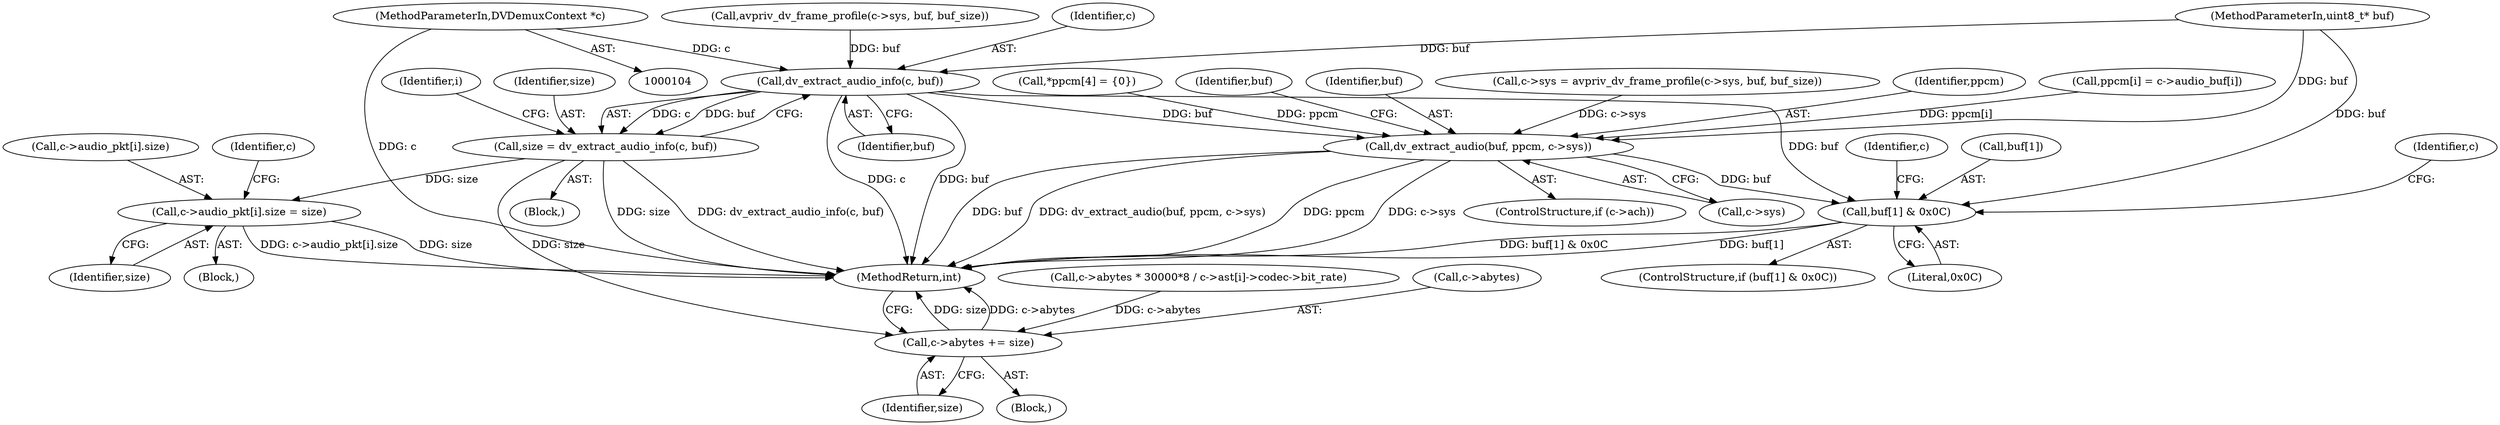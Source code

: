 digraph "0_libav_5a396bb3a66a61a68b80f2369d0249729bf85e04@pointer" {
"1000105" [label="(MethodParameterIn,DVDemuxContext *c)"];
"1000145" [label="(Call,dv_extract_audio_info(c, buf))"];
"1000143" [label="(Call,size = dv_extract_audio_info(c, buf))"];
"1000160" [label="(Call,c->audio_pkt[i].size = size)"];
"1000256" [label="(Call,c->abytes += size)"];
"1000207" [label="(Call,dv_extract_audio(buf, ppcm, c->sys))"];
"1000214" [label="(Call,buf[1] & 0x0C)"];
"1000214" [label="(Call,buf[1] & 0x0C)"];
"1000218" [label="(Literal,0x0C)"];
"1000213" [label="(ControlStructure,if (buf[1] & 0x0C))"];
"1000161" [label="(Call,c->audio_pkt[i].size)"];
"1000113" [label="(Call,*ppcm[4] = {0})"];
"1000243" [label="(Identifier,c)"];
"1000207" [label="(Call,dv_extract_audio(buf, ppcm, c->sys))"];
"1000216" [label="(Identifier,buf)"];
"1000160" [label="(Call,c->audio_pkt[i].size = size)"];
"1000208" [label="(Identifier,buf)"];
"1000159" [label="(Block,)"];
"1000203" [label="(ControlStructure,if (c->ach))"];
"1000105" [label="(MethodParameterIn,DVDemuxContext *c)"];
"1000224" [label="(Identifier,c)"];
"1000143" [label="(Call,size = dv_extract_audio_info(c, buf))"];
"1000210" [label="(Call,c->sys)"];
"1000256" [label="(Call,c->abytes += size)"];
"1000122" [label="(Call,c->sys = avpriv_dv_frame_profile(c->sys, buf, buf_size))"];
"1000144" [label="(Identifier,size)"];
"1000173" [label="(Identifier,c)"];
"1000126" [label="(Call,avpriv_dv_frame_profile(c->sys, buf, buf_size))"];
"1000260" [label="(Identifier,size)"];
"1000147" [label="(Identifier,buf)"];
"1000150" [label="(Identifier,i)"];
"1000215" [label="(Call,buf[1])"];
"1000168" [label="(Identifier,size)"];
"1000209" [label="(Identifier,ppcm)"];
"1000107" [label="(MethodParameterIn,uint8_t* buf)"];
"1000194" [label="(Call,ppcm[i] = c->audio_buf[i])"];
"1000109" [label="(Block,)"];
"1000177" [label="(Call,c->abytes * 30000*8 / c->ast[i]->codec->bit_rate)"];
"1000238" [label="(Block,)"];
"1000261" [label="(MethodReturn,int)"];
"1000257" [label="(Call,c->abytes)"];
"1000146" [label="(Identifier,c)"];
"1000145" [label="(Call,dv_extract_audio_info(c, buf))"];
"1000105" -> "1000104"  [label="AST: "];
"1000105" -> "1000261"  [label="DDG: c"];
"1000105" -> "1000145"  [label="DDG: c"];
"1000145" -> "1000143"  [label="AST: "];
"1000145" -> "1000147"  [label="CFG: "];
"1000146" -> "1000145"  [label="AST: "];
"1000147" -> "1000145"  [label="AST: "];
"1000143" -> "1000145"  [label="CFG: "];
"1000145" -> "1000261"  [label="DDG: c"];
"1000145" -> "1000261"  [label="DDG: buf"];
"1000145" -> "1000143"  [label="DDG: c"];
"1000145" -> "1000143"  [label="DDG: buf"];
"1000126" -> "1000145"  [label="DDG: buf"];
"1000107" -> "1000145"  [label="DDG: buf"];
"1000145" -> "1000207"  [label="DDG: buf"];
"1000145" -> "1000214"  [label="DDG: buf"];
"1000143" -> "1000109"  [label="AST: "];
"1000144" -> "1000143"  [label="AST: "];
"1000150" -> "1000143"  [label="CFG: "];
"1000143" -> "1000261"  [label="DDG: size"];
"1000143" -> "1000261"  [label="DDG: dv_extract_audio_info(c, buf)"];
"1000143" -> "1000160"  [label="DDG: size"];
"1000143" -> "1000256"  [label="DDG: size"];
"1000160" -> "1000159"  [label="AST: "];
"1000160" -> "1000168"  [label="CFG: "];
"1000161" -> "1000160"  [label="AST: "];
"1000168" -> "1000160"  [label="AST: "];
"1000173" -> "1000160"  [label="CFG: "];
"1000160" -> "1000261"  [label="DDG: size"];
"1000160" -> "1000261"  [label="DDG: c->audio_pkt[i].size"];
"1000256" -> "1000238"  [label="AST: "];
"1000256" -> "1000260"  [label="CFG: "];
"1000257" -> "1000256"  [label="AST: "];
"1000260" -> "1000256"  [label="AST: "];
"1000261" -> "1000256"  [label="CFG: "];
"1000256" -> "1000261"  [label="DDG: size"];
"1000256" -> "1000261"  [label="DDG: c->abytes"];
"1000177" -> "1000256"  [label="DDG: c->abytes"];
"1000207" -> "1000203"  [label="AST: "];
"1000207" -> "1000210"  [label="CFG: "];
"1000208" -> "1000207"  [label="AST: "];
"1000209" -> "1000207"  [label="AST: "];
"1000210" -> "1000207"  [label="AST: "];
"1000216" -> "1000207"  [label="CFG: "];
"1000207" -> "1000261"  [label="DDG: ppcm"];
"1000207" -> "1000261"  [label="DDG: c->sys"];
"1000207" -> "1000261"  [label="DDG: buf"];
"1000207" -> "1000261"  [label="DDG: dv_extract_audio(buf, ppcm, c->sys)"];
"1000107" -> "1000207"  [label="DDG: buf"];
"1000113" -> "1000207"  [label="DDG: ppcm"];
"1000194" -> "1000207"  [label="DDG: ppcm[i]"];
"1000122" -> "1000207"  [label="DDG: c->sys"];
"1000207" -> "1000214"  [label="DDG: buf"];
"1000214" -> "1000213"  [label="AST: "];
"1000214" -> "1000218"  [label="CFG: "];
"1000215" -> "1000214"  [label="AST: "];
"1000218" -> "1000214"  [label="AST: "];
"1000224" -> "1000214"  [label="CFG: "];
"1000243" -> "1000214"  [label="CFG: "];
"1000214" -> "1000261"  [label="DDG: buf[1] & 0x0C"];
"1000214" -> "1000261"  [label="DDG: buf[1]"];
"1000107" -> "1000214"  [label="DDG: buf"];
}
